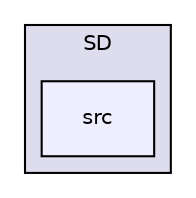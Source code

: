 digraph "C:/Program Files (x86)/Arduino/libraries/SD/src" {
  compound=true
  node [ fontsize="10", fontname="Helvetica"];
  edge [ labelfontsize="10", labelfontname="Helvetica"];
  subgraph clusterdir_664a037a72a9f802de753843fef94634 {
    graph [ bgcolor="#ddddee", pencolor="black", label="SD" fontname="Helvetica", fontsize="10", URL="dir_664a037a72a9f802de753843fef94634.html"]
  dir_30cf3928fc1916d57cd69b5c1a1816a2 [shape=box, label="src", style="filled", fillcolor="#eeeeff", pencolor="black", URL="dir_30cf3928fc1916d57cd69b5c1a1816a2.html"];
  }
}
